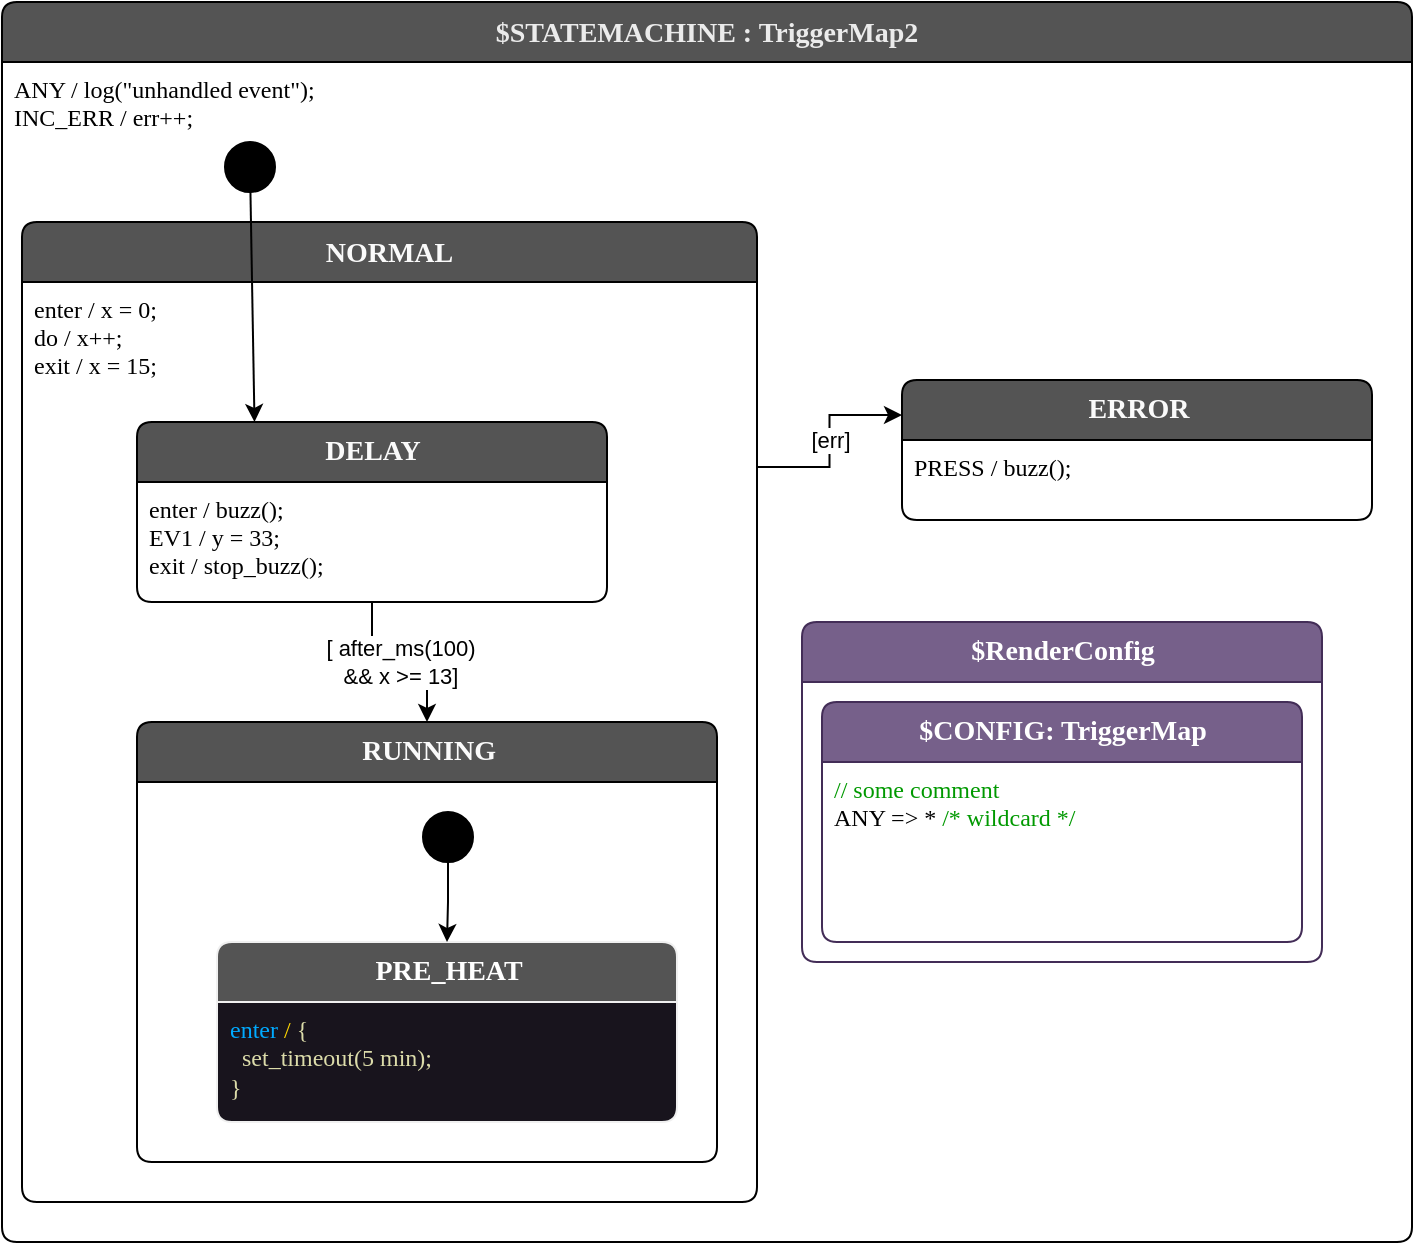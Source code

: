 <mxfile version="21.5.1" type="device">
  <diagram id="MKuSY8VSyavK2Ai-hcvc" name="Page-1">
    <mxGraphModel dx="1434" dy="844" grid="1" gridSize="10" guides="1" tooltips="1" connect="1" arrows="1" fold="1" page="1" pageScale="1" pageWidth="850" pageHeight="1100" math="0" shadow="0">
      <root>
        <mxCell id="0" />
        <mxCell id="1" parent="0" />
        <mxCell id="5" value="$STATEMACHINE : TriggerMap2" style="shape=swimlane;rotatable=0;align=center;verticalAlign=top;fontFamily=Lucida Console;startSize=30;fontSize=14;fontStyle=1;swimlaneFillColor=default;rounded=1;arcSize=15;absoluteArcSize=1;fillColor=#545454;fontColor=#EBEBEB;" parent="1" vertex="1">
          <mxGeometry x="40" y="60" width="705" height="620" as="geometry" />
        </mxCell>
        <mxCell id="6" value="ANY / log(&quot;unhandled event&quot;);&#xa;INC_ERR / err++;" style="fontFamily=Lucida Console;align=left;verticalAlign=top;fillColor=none;gradientColor=none;strokeColor=none;rounded=0;spacingLeft=4;resizable=0;movable=0;deletable=0;rotatable=0;autosize=1;" parent="5" vertex="1" connectable="0">
          <mxGeometry y="30" width="240" height="40" as="geometry" />
        </mxCell>
        <mxCell id="gO1ZRfetmGtumTaL4_i4-142" value="[err]" style="edgeStyle=orthogonalEdgeStyle;rounded=0;orthogonalLoop=1;jettySize=auto;html=1;exitX=1;exitY=0.25;exitDx=0;exitDy=0;entryX=0;entryY=0.25;entryDx=0;entryDy=0;" parent="5" source="138" target="gO1ZRfetmGtumTaL4_i4-140" edge="1">
          <mxGeometry relative="1" as="geometry" />
        </mxCell>
        <mxCell id="138" value="NORMAL" style="shape=swimlane;rotatable=0;align=center;verticalAlign=top;fontFamily=Lucida Console;startSize=30;fontSize=14;fontStyle=1;fontColor=#FAFAFA;fillColor=#545454;swimlaneFillColor=default;rounded=1;arcSize=15;absoluteArcSize=1;" parent="5" vertex="1">
          <mxGeometry x="10" y="110" width="367.5" height="490" as="geometry" />
        </mxCell>
        <mxCell id="139" value="enter / x = 0;&#xa;do / x++;&#xa;exit / x = 15;" style="fontFamily=Lucida Console;align=left;verticalAlign=top;fillColor=none;gradientColor=none;strokeColor=none;rounded=0;spacingLeft=4;resizable=0;movable=0;deletable=0;rotatable=0;autosize=1;" parent="138" vertex="1" connectable="0">
          <mxGeometry y="30" width="130" height="60" as="geometry" />
        </mxCell>
        <mxCell id="gO1ZRfetmGtumTaL4_i4-145" value="[ after_ms(100) &lt;br&gt;&amp;amp;&amp;amp; x &amp;gt;= 13]" style="edgeStyle=orthogonalEdgeStyle;rounded=0;orthogonalLoop=1;jettySize=auto;html=1;exitX=0.5;exitY=1;exitDx=0;exitDy=0;entryX=0.5;entryY=0;entryDx=0;entryDy=0;" parent="138" source="9" target="gO1ZRfetmGtumTaL4_i4-143" edge="1">
          <mxGeometry relative="1" as="geometry" />
        </mxCell>
        <mxCell id="9" value="DELAY" style="shape=swimlane;rotatable=0;align=center;verticalAlign=top;fontFamily=Lucida Console;startSize=30;fontSize=14;fontStyle=1;swimlaneFillColor=default;html=1;rounded=1;arcSize=15;absoluteArcSize=1;fillColor=#545454;fontColor=#FAFAFA;" parent="138" vertex="1">
          <mxGeometry x="57.5" y="100" width="235" height="90" as="geometry" />
        </mxCell>
        <mxCell id="10" value="enter / buzz();&#xa;EV1 / y = 33;&#xa;exit / stop_buzz();" style="fontFamily=Lucida Console;align=left;verticalAlign=top;fillColor=none;gradientColor=none;strokeColor=none;rounded=0;spacingLeft=4;resizable=0;movable=0;deletable=0;rotatable=0;autosize=1;" parent="9" vertex="1" connectable="0">
          <mxGeometry y="30" width="160" height="60" as="geometry" />
        </mxCell>
        <mxCell id="gO1ZRfetmGtumTaL4_i4-143" value="RUNNING" style="shape=swimlane;rotatable=0;align=center;verticalAlign=top;fontFamily=Lucida Console;startSize=30;fontSize=14;fontStyle=1;swimlaneFillColor=default;html=1;rounded=1;arcSize=15;absoluteArcSize=1;fillColor=#545454;fontColor=#FAFAFA;" parent="138" vertex="1">
          <mxGeometry x="57.5" y="250" width="290" height="220" as="geometry" />
        </mxCell>
        <mxCell id="gO1ZRfetmGtumTaL4_i4-144" value="" style="fontFamily=Lucida Console;align=left;verticalAlign=top;fillColor=none;gradientColor=none;strokeColor=none;rounded=0;spacingLeft=4;resizable=0;movable=0;deletable=0;rotatable=0;autosize=1;" parent="gO1ZRfetmGtumTaL4_i4-143" vertex="1" connectable="0">
          <mxGeometry y="30" width="50" height="40" as="geometry" />
        </mxCell>
        <mxCell id="gO1ZRfetmGtumTaL4_i4-150" value="PRE_HEAT" style="shape=swimlane;rotatable=0;align=center;verticalAlign=top;fontFamily=Lucida Console;startSize=30;fontSize=14;fontStyle=1;swimlaneFillColor=#18141d;html=1;rounded=1;arcSize=15;absoluteArcSize=1;fillColor=#545454;fontColor=#ffffff;strokeColor=#F0F0F0;" parent="gO1ZRfetmGtumTaL4_i4-143" vertex="1">
          <mxGeometry x="40" y="110" width="230" height="90" as="geometry" />
        </mxCell>
        <mxCell id="gO1ZRfetmGtumTaL4_i4-151" value="&lt;font color=&quot;#00aaff&quot;&gt;enter&amp;nbsp;&lt;/font&gt;&lt;font color=&quot;#ffd700&quot;&gt;/&lt;/font&gt;&lt;font color=&quot;#dcdcaa&quot;&gt;&amp;nbsp;{&amp;nbsp;&lt;br&gt;&lt;/font&gt;&lt;font color=&quot;#dcdcaa&quot;&gt;&amp;nbsp; set_timeout(5 min);&lt;br&gt;}&lt;/font&gt;&lt;font color=&quot;#00aaff&quot;&gt;&lt;br&gt;&lt;/font&gt;" style="fontFamily=Lucida Console;align=left;verticalAlign=top;fillColor=none;gradientColor=none;strokeColor=none;rounded=0;spacingLeft=4;resizable=0;movable=0;deletable=0;rotatable=0;autosize=1;html=1;" parent="gO1ZRfetmGtumTaL4_i4-150" connectable="0" vertex="1">
          <mxGeometry y="30" width="180" height="60" as="geometry" />
        </mxCell>
        <mxCell id="gO1ZRfetmGtumTaL4_i4-153" style="edgeStyle=orthogonalEdgeStyle;rounded=0;orthogonalLoop=1;jettySize=auto;html=1;entryX=0.5;entryY=0;entryDx=0;entryDy=0;" parent="gO1ZRfetmGtumTaL4_i4-143" source="gO1ZRfetmGtumTaL4_i4-152" target="gO1ZRfetmGtumTaL4_i4-150" edge="1">
          <mxGeometry relative="1" as="geometry" />
        </mxCell>
        <mxCell id="gO1ZRfetmGtumTaL4_i4-152" value="$initial_state" style="shape=ellipse;aspect=fixed;fillColor=#000000;resizable=0;rotatable=0;noLabel=1;" parent="gO1ZRfetmGtumTaL4_i4-143" vertex="1">
          <mxGeometry x="143" y="45" width="25" height="25" as="geometry" />
        </mxCell>
        <mxCell id="8" value="$initial_state" style="shape=ellipse;aspect=fixed;fillColor=#000000;resizable=0;rotatable=0;noLabel=1;editable=0;" parent="5" vertex="1">
          <mxGeometry x="111.5" y="70" width="25" height="25" as="geometry" />
        </mxCell>
        <mxCell id="gO1ZRfetmGtumTaL4_i4-140" value="ERROR" style="shape=swimlane;rotatable=0;align=center;verticalAlign=top;fontFamily=Lucida Console;startSize=30;fontSize=14;fontStyle=1;swimlaneFillColor=default;html=1;rounded=1;arcSize=15;absoluteArcSize=1;fillColor=#545454;fontColor=#FAFAFA;" parent="5" vertex="1">
          <mxGeometry x="450" y="189" width="235" height="70" as="geometry" />
        </mxCell>
        <mxCell id="gO1ZRfetmGtumTaL4_i4-141" value="PRESS / buzz();" style="fontFamily=Lucida Console;align=left;verticalAlign=top;fillColor=none;gradientColor=none;strokeColor=none;rounded=0;spacingLeft=4;resizable=0;movable=0;deletable=0;rotatable=0;autosize=1;" parent="gO1ZRfetmGtumTaL4_i4-140" vertex="1" connectable="0">
          <mxGeometry y="30" width="130" height="30" as="geometry" />
        </mxCell>
        <mxCell id="gO1ZRfetmGtumTaL4_i4-146" value="$RenderConfig" style="shape=swimlane;rotatable=0;align=center;verticalAlign=top;fontFamily=Lucida Console;startSize=30;fontSize=14;fontStyle=1;swimlaneFillColor=default;html=1;rounded=1;arcSize=15;absoluteArcSize=1;fillColor=#76608a;strokeColor=#432D57;fontColor=#ffffff;" parent="5" vertex="1">
          <mxGeometry x="400" y="310" width="260" height="170" as="geometry">
            <mxRectangle x="97" y="62" width="210" height="70" as="alternateBounds" />
          </mxGeometry>
        </mxCell>
        <mxCell id="gO1ZRfetmGtumTaL4_i4-147" value="" style="fontFamily=Lucida Console;align=left;verticalAlign=top;fillColor=none;gradientColor=none;strokeColor=none;rounded=0;spacingLeft=4;resizable=0;movable=0;deletable=0;rotatable=0;autosize=1;" parent="gO1ZRfetmGtumTaL4_i4-146" vertex="1" connectable="0">
          <mxGeometry y="30" width="50" height="40" as="geometry" />
        </mxCell>
        <mxCell id="gO1ZRfetmGtumTaL4_i4-148" value="$CONFIG: TriggerMap" style="shape=swimlane;rotatable=0;align=center;verticalAlign=top;fontFamily=Lucida Console;startSize=30;fontSize=14;fontStyle=1;swimlaneFillColor=default;html=1;rounded=1;arcSize=15;absoluteArcSize=1;fillColor=#76608a;fontColor=#ffffff;strokeColor=#432D57;" parent="gO1ZRfetmGtumTaL4_i4-146" vertex="1">
          <mxGeometry x="10" y="40" width="240" height="120" as="geometry">
            <mxRectangle x="40" y="80" width="280" height="70" as="alternateBounds" />
          </mxGeometry>
        </mxCell>
        <mxCell id="gO1ZRfetmGtumTaL4_i4-149" value="&lt;font color=&quot;#009900&quot;&gt;// some comment&lt;br&gt;&lt;/font&gt;ANY =&amp;gt; *&amp;nbsp;&lt;span style=&quot;color: rgb(0, 153, 0);&quot;&gt;/* wildcard */&lt;/span&gt;&lt;br&gt;" style="fontFamily=Lucida Console;align=left;verticalAlign=top;fillColor=none;gradientColor=none;strokeColor=none;rounded=0;spacingLeft=4;resizable=0;movable=0;deletable=0;rotatable=0;autosize=1;html=1;" parent="gO1ZRfetmGtumTaL4_i4-148" vertex="1" connectable="0">
          <mxGeometry y="30" width="190" height="40" as="geometry" />
        </mxCell>
        <mxCell id="7" style="edgeStyle=none;html=1;entryX=0.25;entryY=0;entryDx=0;entryDy=0;" parent="5" source="8" target="9" edge="1">
          <mxGeometry relative="1" as="geometry" />
        </mxCell>
      </root>
    </mxGraphModel>
  </diagram>
</mxfile>
